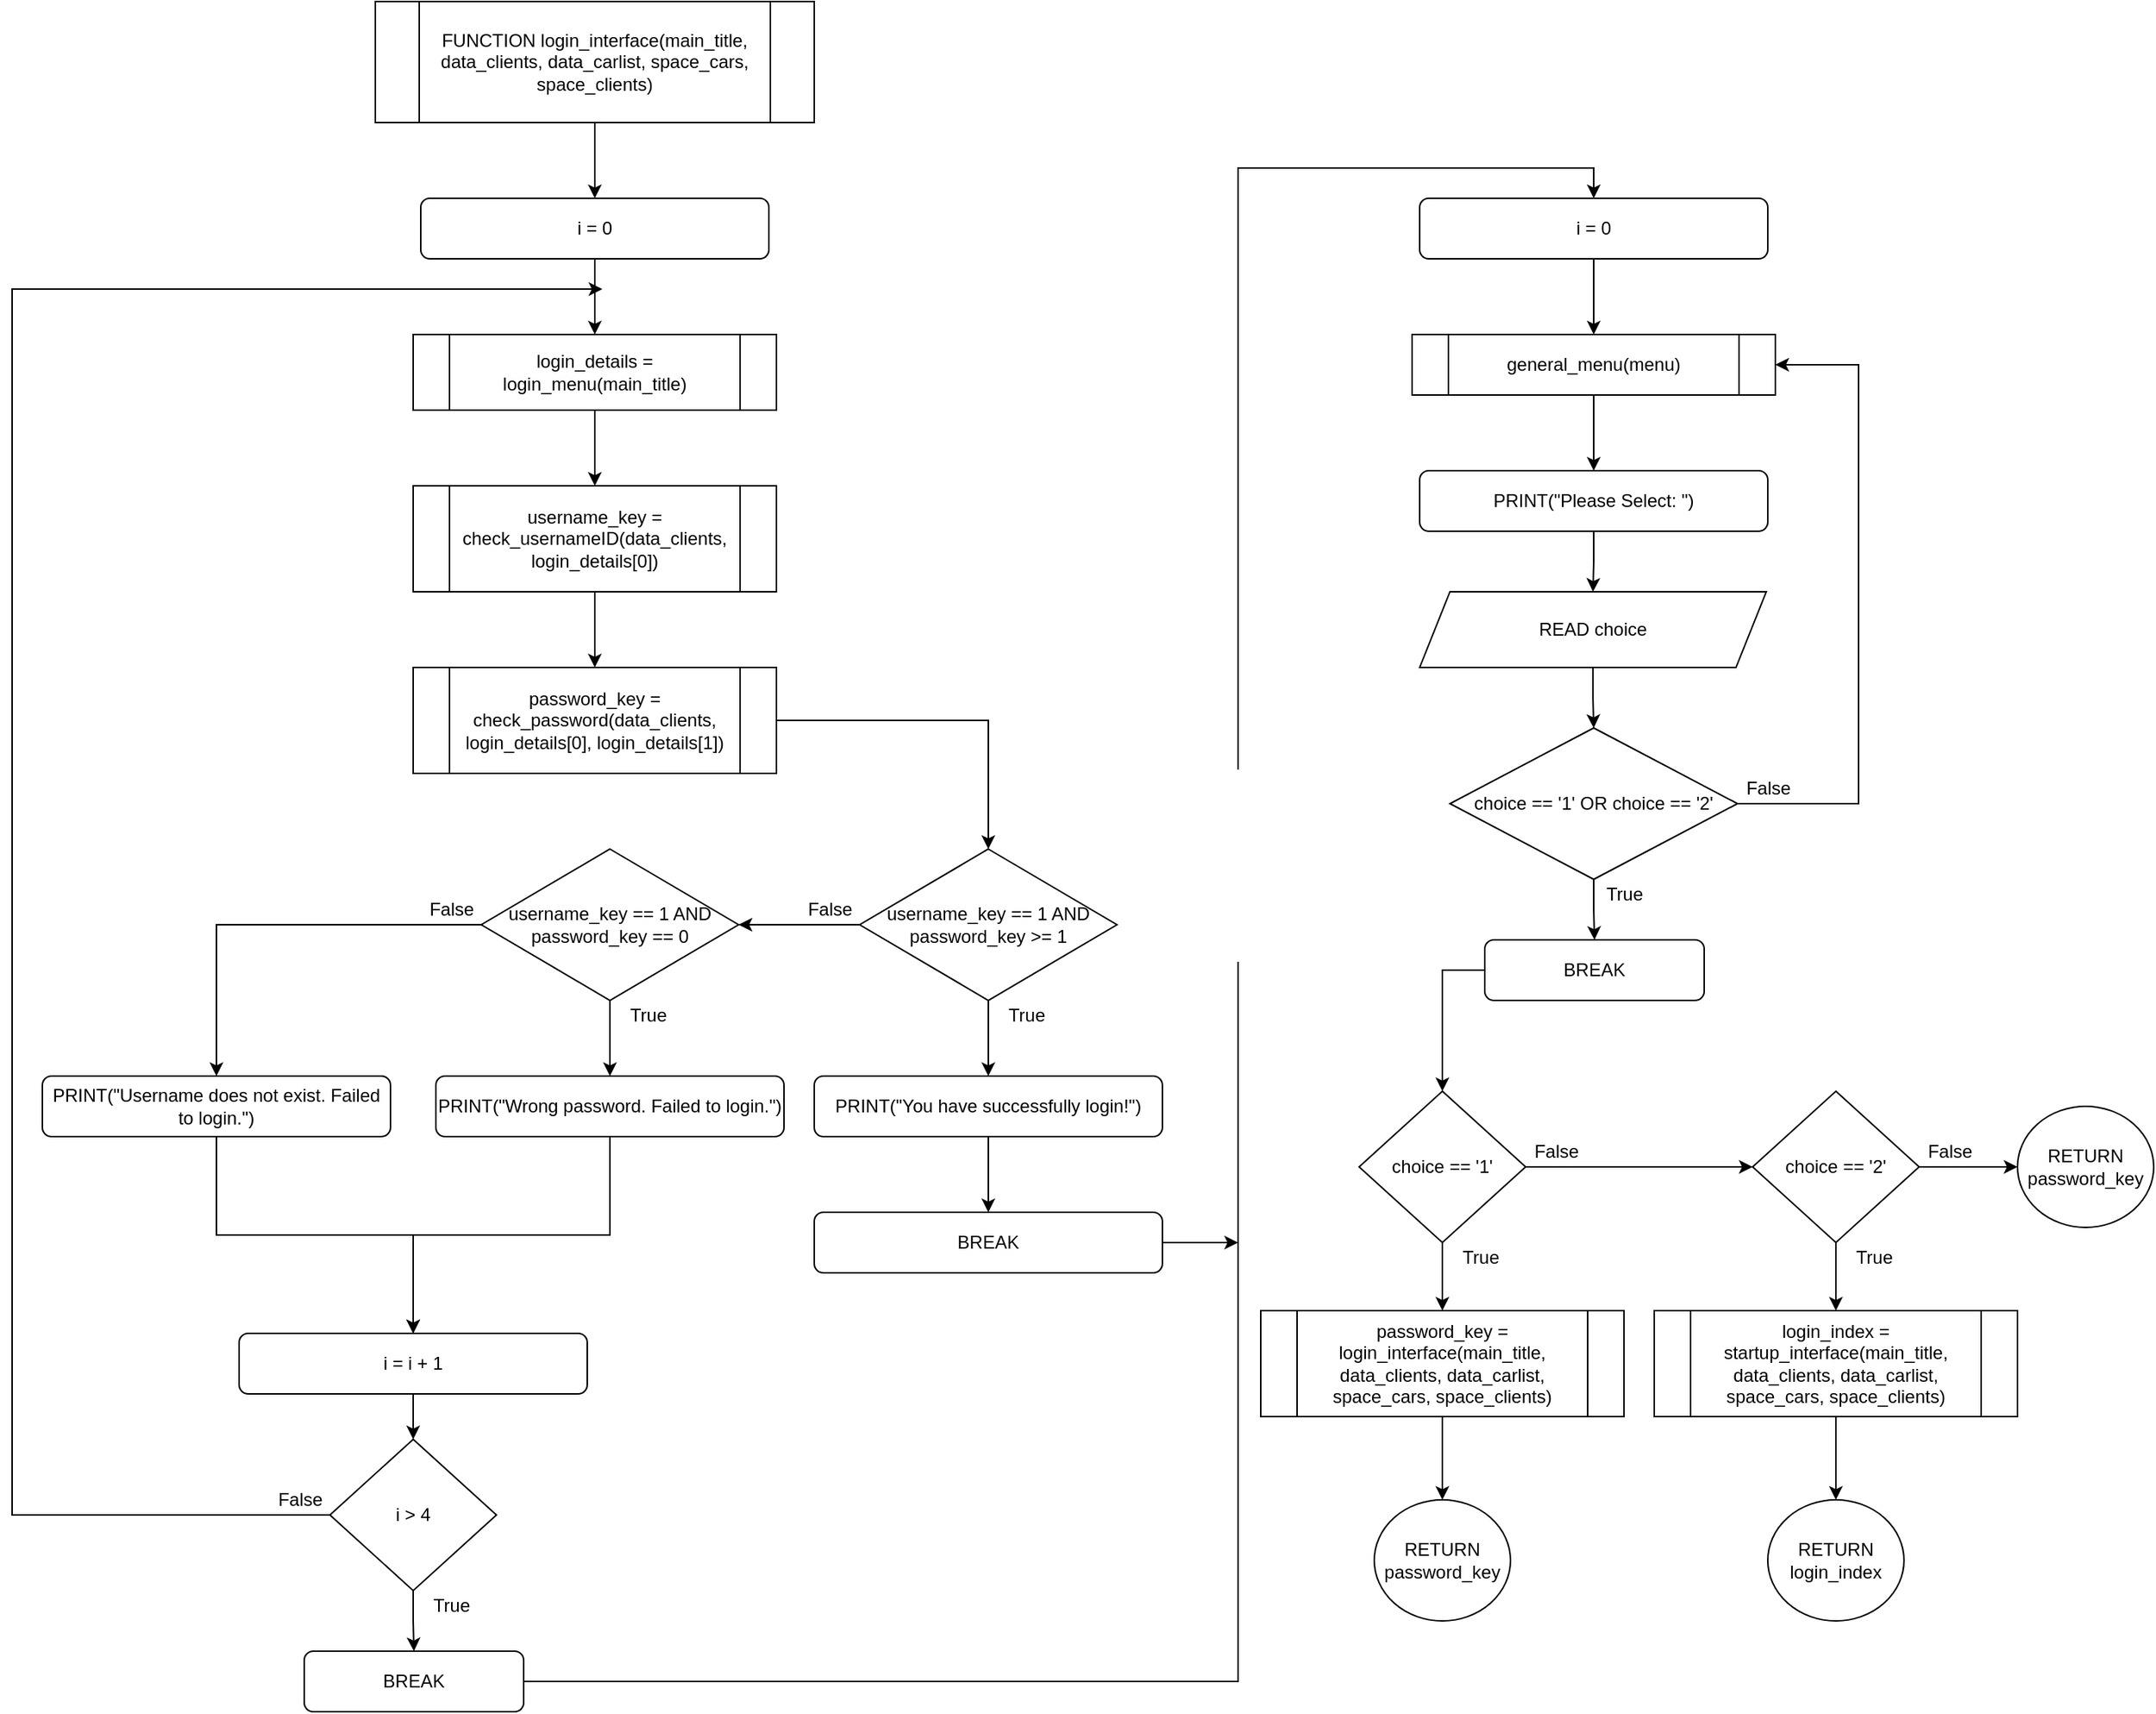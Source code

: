 <mxfile version="14.7.7" type="github">
  <diagram id="NWs0bCM0FhklyOAdTJhX" name="Page-1">
    <mxGraphModel dx="1073" dy="1036" grid="1" gridSize="10" guides="1" tooltips="1" connect="1" arrows="1" fold="1" page="1" pageScale="1" pageWidth="3300" pageHeight="4681" math="0" shadow="0">
      <root>
        <mxCell id="0" />
        <mxCell id="1" parent="0" />
        <mxCell id="0SITJnCV9gItB9W7rhjN-3" value="" style="edgeStyle=orthogonalEdgeStyle;rounded=0;orthogonalLoop=1;jettySize=auto;html=1;" parent="1" source="0SITJnCV9gItB9W7rhjN-1" target="0SITJnCV9gItB9W7rhjN-2" edge="1">
          <mxGeometry relative="1" as="geometry" />
        </mxCell>
        <mxCell id="0SITJnCV9gItB9W7rhjN-1" value="FUNCTION login_interface(main_title, data_clients, data_carlist, space_cars, space_clients)" style="shape=process;whiteSpace=wrap;html=1;backgroundOutline=1;" parent="1" vertex="1">
          <mxGeometry x="430" y="160" width="290" height="80" as="geometry" />
        </mxCell>
        <mxCell id="pTI3J_RjQum7v7bTPJvj-4" value="" style="edgeStyle=orthogonalEdgeStyle;rounded=0;orthogonalLoop=1;jettySize=auto;html=1;" edge="1" parent="1" source="0SITJnCV9gItB9W7rhjN-2" target="pTI3J_RjQum7v7bTPJvj-3">
          <mxGeometry relative="1" as="geometry" />
        </mxCell>
        <mxCell id="0SITJnCV9gItB9W7rhjN-2" value="i = 0" style="rounded=1;whiteSpace=wrap;html=1;" parent="1" vertex="1">
          <mxGeometry x="460" y="290" width="230" height="40" as="geometry" />
        </mxCell>
        <mxCell id="0SITJnCV9gItB9W7rhjN-9" value="" style="edgeStyle=orthogonalEdgeStyle;rounded=0;orthogonalLoop=1;jettySize=auto;html=1;" parent="1" source="0SITJnCV9gItB9W7rhjN-6" target="0SITJnCV9gItB9W7rhjN-8" edge="1">
          <mxGeometry relative="1" as="geometry" />
        </mxCell>
        <mxCell id="0SITJnCV9gItB9W7rhjN-6" value="username_key = check_usernameID(data_clients, login_details[0])" style="shape=process;whiteSpace=wrap;html=1;backgroundOutline=1;" parent="1" vertex="1">
          <mxGeometry x="455" y="480" width="240" height="70" as="geometry" />
        </mxCell>
        <mxCell id="0SITJnCV9gItB9W7rhjN-11" value="" style="edgeStyle=orthogonalEdgeStyle;rounded=0;orthogonalLoop=1;jettySize=auto;html=1;" parent="1" source="0SITJnCV9gItB9W7rhjN-8" target="0SITJnCV9gItB9W7rhjN-10" edge="1">
          <mxGeometry relative="1" as="geometry" />
        </mxCell>
        <mxCell id="0SITJnCV9gItB9W7rhjN-8" value="password_key = check_password(data_clients, login_details[0], login_details[1])" style="shape=process;whiteSpace=wrap;html=1;backgroundOutline=1;" parent="1" vertex="1">
          <mxGeometry x="455" y="600" width="240" height="70" as="geometry" />
        </mxCell>
        <mxCell id="0SITJnCV9gItB9W7rhjN-13" value="" style="edgeStyle=orthogonalEdgeStyle;rounded=0;orthogonalLoop=1;jettySize=auto;html=1;" parent="1" source="0SITJnCV9gItB9W7rhjN-10" target="0SITJnCV9gItB9W7rhjN-12" edge="1">
          <mxGeometry relative="1" as="geometry" />
        </mxCell>
        <mxCell id="0SITJnCV9gItB9W7rhjN-17" value="" style="edgeStyle=orthogonalEdgeStyle;rounded=0;orthogonalLoop=1;jettySize=auto;html=1;" parent="1" source="0SITJnCV9gItB9W7rhjN-10" target="0SITJnCV9gItB9W7rhjN-16" edge="1">
          <mxGeometry relative="1" as="geometry" />
        </mxCell>
        <mxCell id="0SITJnCV9gItB9W7rhjN-10" value="username_key == 1 AND password_key &gt;= 1" style="rhombus;whiteSpace=wrap;html=1;" parent="1" vertex="1">
          <mxGeometry x="750" y="720" width="170" height="100" as="geometry" />
        </mxCell>
        <mxCell id="0SITJnCV9gItB9W7rhjN-15" value="" style="edgeStyle=orthogonalEdgeStyle;rounded=0;orthogonalLoop=1;jettySize=auto;html=1;" parent="1" source="0SITJnCV9gItB9W7rhjN-12" target="0SITJnCV9gItB9W7rhjN-14" edge="1">
          <mxGeometry relative="1" as="geometry" />
        </mxCell>
        <mxCell id="0SITJnCV9gItB9W7rhjN-12" value="PRINT(&quot;You have successfully login!&quot;)" style="rounded=1;whiteSpace=wrap;html=1;" parent="1" vertex="1">
          <mxGeometry x="720" y="870" width="230" height="40" as="geometry" />
        </mxCell>
        <mxCell id="0SITJnCV9gItB9W7rhjN-57" style="edgeStyle=orthogonalEdgeStyle;rounded=0;orthogonalLoop=1;jettySize=auto;html=1;" parent="1" source="0SITJnCV9gItB9W7rhjN-14" edge="1">
          <mxGeometry relative="1" as="geometry">
            <mxPoint x="1000" y="980" as="targetPoint" />
          </mxGeometry>
        </mxCell>
        <mxCell id="0SITJnCV9gItB9W7rhjN-14" value="BREAK" style="rounded=1;whiteSpace=wrap;html=1;" parent="1" vertex="1">
          <mxGeometry x="720" y="960" width="230" height="40" as="geometry" />
        </mxCell>
        <mxCell id="0SITJnCV9gItB9W7rhjN-19" value="" style="edgeStyle=orthogonalEdgeStyle;rounded=0;orthogonalLoop=1;jettySize=auto;html=1;" parent="1" source="0SITJnCV9gItB9W7rhjN-16" target="0SITJnCV9gItB9W7rhjN-18" edge="1">
          <mxGeometry relative="1" as="geometry" />
        </mxCell>
        <mxCell id="pTI3J_RjQum7v7bTPJvj-2" style="edgeStyle=orthogonalEdgeStyle;rounded=0;orthogonalLoop=1;jettySize=auto;html=1;entryX=0.5;entryY=0;entryDx=0;entryDy=0;" edge="1" parent="1" source="0SITJnCV9gItB9W7rhjN-16" target="0SITJnCV9gItB9W7rhjN-22">
          <mxGeometry relative="1" as="geometry" />
        </mxCell>
        <mxCell id="0SITJnCV9gItB9W7rhjN-16" value="username_key == 1 AND password_key == 0" style="rhombus;whiteSpace=wrap;html=1;" parent="1" vertex="1">
          <mxGeometry x="500" y="720" width="170" height="100" as="geometry" />
        </mxCell>
        <mxCell id="0SITJnCV9gItB9W7rhjN-26" style="edgeStyle=orthogonalEdgeStyle;rounded=0;orthogonalLoop=1;jettySize=auto;html=1;entryX=0.5;entryY=0;entryDx=0;entryDy=0;" parent="1" source="0SITJnCV9gItB9W7rhjN-18" target="0SITJnCV9gItB9W7rhjN-24" edge="1">
          <mxGeometry relative="1" as="geometry" />
        </mxCell>
        <mxCell id="0SITJnCV9gItB9W7rhjN-18" value="PRINT(&quot;Wrong password. Failed to login.&quot;)" style="rounded=1;whiteSpace=wrap;html=1;" parent="1" vertex="1">
          <mxGeometry x="470" y="870" width="230" height="40" as="geometry" />
        </mxCell>
        <mxCell id="0SITJnCV9gItB9W7rhjN-25" style="edgeStyle=orthogonalEdgeStyle;rounded=0;orthogonalLoop=1;jettySize=auto;html=1;" parent="1" source="0SITJnCV9gItB9W7rhjN-22" target="0SITJnCV9gItB9W7rhjN-24" edge="1">
          <mxGeometry relative="1" as="geometry" />
        </mxCell>
        <mxCell id="0SITJnCV9gItB9W7rhjN-22" value="PRINT(&quot;Username does not exist. Failed to login.&quot;)" style="rounded=1;whiteSpace=wrap;html=1;" parent="1" vertex="1">
          <mxGeometry x="210" y="870" width="230" height="40" as="geometry" />
        </mxCell>
        <mxCell id="0SITJnCV9gItB9W7rhjN-31" value="" style="edgeStyle=orthogonalEdgeStyle;rounded=0;orthogonalLoop=1;jettySize=auto;html=1;" parent="1" source="0SITJnCV9gItB9W7rhjN-24" target="0SITJnCV9gItB9W7rhjN-27" edge="1">
          <mxGeometry relative="1" as="geometry" />
        </mxCell>
        <mxCell id="0SITJnCV9gItB9W7rhjN-24" value="i = i + 1" style="rounded=1;whiteSpace=wrap;html=1;" parent="1" vertex="1">
          <mxGeometry x="340" y="1040" width="230" height="40" as="geometry" />
        </mxCell>
        <mxCell id="0SITJnCV9gItB9W7rhjN-29" value="" style="edgeStyle=orthogonalEdgeStyle;rounded=0;orthogonalLoop=1;jettySize=auto;html=1;" parent="1" source="0SITJnCV9gItB9W7rhjN-27" target="0SITJnCV9gItB9W7rhjN-28" edge="1">
          <mxGeometry relative="1" as="geometry" />
        </mxCell>
        <mxCell id="0SITJnCV9gItB9W7rhjN-43" style="edgeStyle=orthogonalEdgeStyle;rounded=0;orthogonalLoop=1;jettySize=auto;html=1;" parent="1" source="0SITJnCV9gItB9W7rhjN-27" edge="1">
          <mxGeometry relative="1" as="geometry">
            <mxPoint x="580" y="350" as="targetPoint" />
            <Array as="points">
              <mxPoint x="190" y="1160" />
              <mxPoint x="190" y="350" />
            </Array>
          </mxGeometry>
        </mxCell>
        <mxCell id="0SITJnCV9gItB9W7rhjN-27" value="i &amp;gt; 4" style="rhombus;whiteSpace=wrap;html=1;" parent="1" vertex="1">
          <mxGeometry x="400" y="1110" width="110" height="100" as="geometry" />
        </mxCell>
        <mxCell id="0SITJnCV9gItB9W7rhjN-56" style="edgeStyle=orthogonalEdgeStyle;rounded=0;orthogonalLoop=1;jettySize=auto;html=1;entryX=0.5;entryY=0;entryDx=0;entryDy=0;" parent="1" source="0SITJnCV9gItB9W7rhjN-28" target="0SITJnCV9gItB9W7rhjN-44" edge="1">
          <mxGeometry relative="1" as="geometry">
            <Array as="points">
              <mxPoint x="1000" y="1270" />
              <mxPoint x="1000" y="270" />
              <mxPoint x="1235" y="270" />
            </Array>
          </mxGeometry>
        </mxCell>
        <mxCell id="0SITJnCV9gItB9W7rhjN-28" value="BREAK" style="rounded=1;whiteSpace=wrap;html=1;" parent="1" vertex="1">
          <mxGeometry x="383" y="1250" width="145" height="40" as="geometry" />
        </mxCell>
        <mxCell id="0SITJnCV9gItB9W7rhjN-33" value="True" style="text;html=1;align=center;verticalAlign=middle;resizable=0;points=[];autosize=1;strokeColor=none;" parent="1" vertex="1">
          <mxGeometry x="590" y="820" width="40" height="20" as="geometry" />
        </mxCell>
        <mxCell id="0SITJnCV9gItB9W7rhjN-34" value="True" style="text;html=1;align=center;verticalAlign=middle;resizable=0;points=[];autosize=1;strokeColor=none;" parent="1" vertex="1">
          <mxGeometry x="840" y="820" width="40" height="20" as="geometry" />
        </mxCell>
        <mxCell id="0SITJnCV9gItB9W7rhjN-35" value="False" style="text;html=1;align=center;verticalAlign=middle;resizable=0;points=[];autosize=1;strokeColor=none;" parent="1" vertex="1">
          <mxGeometry x="460" y="750" width="40" height="20" as="geometry" />
        </mxCell>
        <mxCell id="0SITJnCV9gItB9W7rhjN-36" value="False" style="text;html=1;align=center;verticalAlign=middle;resizable=0;points=[];autosize=1;strokeColor=none;" parent="1" vertex="1">
          <mxGeometry x="710" y="750" width="40" height="20" as="geometry" />
        </mxCell>
        <mxCell id="0SITJnCV9gItB9W7rhjN-37" value="True" style="text;html=1;align=center;verticalAlign=middle;resizable=0;points=[];autosize=1;strokeColor=none;" parent="1" vertex="1">
          <mxGeometry x="460" y="1210" width="40" height="20" as="geometry" />
        </mxCell>
        <mxCell id="0SITJnCV9gItB9W7rhjN-41" value="False" style="text;html=1;align=center;verticalAlign=middle;resizable=0;points=[];autosize=1;strokeColor=none;" parent="1" vertex="1">
          <mxGeometry x="360" y="1140" width="40" height="20" as="geometry" />
        </mxCell>
        <mxCell id="0SITJnCV9gItB9W7rhjN-47" value="" style="edgeStyle=orthogonalEdgeStyle;rounded=0;orthogonalLoop=1;jettySize=auto;html=1;" parent="1" source="0SITJnCV9gItB9W7rhjN-44" target="0SITJnCV9gItB9W7rhjN-45" edge="1">
          <mxGeometry relative="1" as="geometry" />
        </mxCell>
        <mxCell id="0SITJnCV9gItB9W7rhjN-44" value="i = 0" style="rounded=1;whiteSpace=wrap;html=1;" parent="1" vertex="1">
          <mxGeometry x="1120" y="290" width="230" height="40" as="geometry" />
        </mxCell>
        <mxCell id="0SITJnCV9gItB9W7rhjN-49" value="" style="edgeStyle=orthogonalEdgeStyle;rounded=0;orthogonalLoop=1;jettySize=auto;html=1;" parent="1" source="0SITJnCV9gItB9W7rhjN-45" target="0SITJnCV9gItB9W7rhjN-48" edge="1">
          <mxGeometry relative="1" as="geometry" />
        </mxCell>
        <mxCell id="0SITJnCV9gItB9W7rhjN-45" value="general_menu(menu)" style="shape=process;whiteSpace=wrap;html=1;backgroundOutline=1;" parent="1" vertex="1">
          <mxGeometry x="1115" y="380" width="240" height="40" as="geometry" />
        </mxCell>
        <mxCell id="0SITJnCV9gItB9W7rhjN-51" value="" style="edgeStyle=orthogonalEdgeStyle;rounded=0;orthogonalLoop=1;jettySize=auto;html=1;" parent="1" source="0SITJnCV9gItB9W7rhjN-48" target="0SITJnCV9gItB9W7rhjN-50" edge="1">
          <mxGeometry relative="1" as="geometry" />
        </mxCell>
        <mxCell id="0SITJnCV9gItB9W7rhjN-48" value="PRINT(&quot;Please Select: &quot;)" style="rounded=1;whiteSpace=wrap;html=1;" parent="1" vertex="1">
          <mxGeometry x="1120" y="470" width="230" height="40" as="geometry" />
        </mxCell>
        <mxCell id="0SITJnCV9gItB9W7rhjN-53" value="" style="edgeStyle=orthogonalEdgeStyle;rounded=0;orthogonalLoop=1;jettySize=auto;html=1;" parent="1" source="0SITJnCV9gItB9W7rhjN-50" target="0SITJnCV9gItB9W7rhjN-52" edge="1">
          <mxGeometry relative="1" as="geometry" />
        </mxCell>
        <mxCell id="0SITJnCV9gItB9W7rhjN-50" value="READ choice" style="shape=parallelogram;perimeter=parallelogramPerimeter;whiteSpace=wrap;html=1;fixedSize=1;" parent="1" vertex="1">
          <mxGeometry x="1120" y="550" width="229" height="50" as="geometry" />
        </mxCell>
        <mxCell id="0SITJnCV9gItB9W7rhjN-55" value="" style="edgeStyle=orthogonalEdgeStyle;rounded=0;orthogonalLoop=1;jettySize=auto;html=1;" parent="1" source="0SITJnCV9gItB9W7rhjN-52" target="0SITJnCV9gItB9W7rhjN-54" edge="1">
          <mxGeometry relative="1" as="geometry" />
        </mxCell>
        <mxCell id="0SITJnCV9gItB9W7rhjN-78" style="edgeStyle=orthogonalEdgeStyle;rounded=0;orthogonalLoop=1;jettySize=auto;html=1;entryX=1;entryY=0.5;entryDx=0;entryDy=0;" parent="1" source="0SITJnCV9gItB9W7rhjN-52" target="0SITJnCV9gItB9W7rhjN-45" edge="1">
          <mxGeometry relative="1" as="geometry">
            <Array as="points">
              <mxPoint x="1410" y="690" />
              <mxPoint x="1410" y="400" />
            </Array>
          </mxGeometry>
        </mxCell>
        <mxCell id="0SITJnCV9gItB9W7rhjN-52" value="choice == &#39;1&#39; OR choice == &#39;2&#39;" style="rhombus;whiteSpace=wrap;html=1;" parent="1" vertex="1">
          <mxGeometry x="1140" y="640" width="190" height="100" as="geometry" />
        </mxCell>
        <mxCell id="0SITJnCV9gItB9W7rhjN-60" style="edgeStyle=orthogonalEdgeStyle;rounded=0;orthogonalLoop=1;jettySize=auto;html=1;entryX=0.5;entryY=0;entryDx=0;entryDy=0;exitX=0;exitY=0.5;exitDx=0;exitDy=0;" parent="1" source="0SITJnCV9gItB9W7rhjN-54" target="0SITJnCV9gItB9W7rhjN-58" edge="1">
          <mxGeometry relative="1" as="geometry" />
        </mxCell>
        <mxCell id="0SITJnCV9gItB9W7rhjN-54" value="BREAK" style="rounded=1;whiteSpace=wrap;html=1;" parent="1" vertex="1">
          <mxGeometry x="1163" y="780" width="145" height="40" as="geometry" />
        </mxCell>
        <mxCell id="0SITJnCV9gItB9W7rhjN-61" style="edgeStyle=orthogonalEdgeStyle;rounded=0;orthogonalLoop=1;jettySize=auto;html=1;entryX=0;entryY=0.5;entryDx=0;entryDy=0;" parent="1" source="0SITJnCV9gItB9W7rhjN-58" target="0SITJnCV9gItB9W7rhjN-59" edge="1">
          <mxGeometry relative="1" as="geometry" />
        </mxCell>
        <mxCell id="0SITJnCV9gItB9W7rhjN-63" style="edgeStyle=orthogonalEdgeStyle;rounded=0;orthogonalLoop=1;jettySize=auto;html=1;" parent="1" source="0SITJnCV9gItB9W7rhjN-58" target="0SITJnCV9gItB9W7rhjN-62" edge="1">
          <mxGeometry relative="1" as="geometry" />
        </mxCell>
        <mxCell id="0SITJnCV9gItB9W7rhjN-58" value="choice == &#39;1&#39;" style="rhombus;whiteSpace=wrap;html=1;" parent="1" vertex="1">
          <mxGeometry x="1080" y="880" width="110" height="100" as="geometry" />
        </mxCell>
        <mxCell id="0SITJnCV9gItB9W7rhjN-71" value="" style="edgeStyle=orthogonalEdgeStyle;rounded=0;orthogonalLoop=1;jettySize=auto;html=1;" parent="1" source="0SITJnCV9gItB9W7rhjN-59" target="0SITJnCV9gItB9W7rhjN-69" edge="1">
          <mxGeometry relative="1" as="geometry" />
        </mxCell>
        <mxCell id="0SITJnCV9gItB9W7rhjN-75" style="edgeStyle=orthogonalEdgeStyle;rounded=0;orthogonalLoop=1;jettySize=auto;html=1;" parent="1" source="0SITJnCV9gItB9W7rhjN-59" target="0SITJnCV9gItB9W7rhjN-74" edge="1">
          <mxGeometry relative="1" as="geometry" />
        </mxCell>
        <mxCell id="0SITJnCV9gItB9W7rhjN-59" value="choice == &#39;2&#39;" style="rhombus;whiteSpace=wrap;html=1;" parent="1" vertex="1">
          <mxGeometry x="1340" y="880" width="110" height="100" as="geometry" />
        </mxCell>
        <mxCell id="0SITJnCV9gItB9W7rhjN-67" value="" style="edgeStyle=orthogonalEdgeStyle;rounded=0;orthogonalLoop=1;jettySize=auto;html=1;" parent="1" source="0SITJnCV9gItB9W7rhjN-62" target="0SITJnCV9gItB9W7rhjN-66" edge="1">
          <mxGeometry relative="1" as="geometry" />
        </mxCell>
        <mxCell id="0SITJnCV9gItB9W7rhjN-62" value="password_key = login_interface(main_title, data_clients, data_carlist, space_cars, space_clients)" style="shape=process;whiteSpace=wrap;html=1;backgroundOutline=1;" parent="1" vertex="1">
          <mxGeometry x="1015" y="1025" width="240" height="70" as="geometry" />
        </mxCell>
        <mxCell id="0SITJnCV9gItB9W7rhjN-64" value="True" style="text;html=1;align=center;verticalAlign=middle;resizable=0;points=[];autosize=1;strokeColor=none;" parent="1" vertex="1">
          <mxGeometry x="1140" y="980" width="40" height="20" as="geometry" />
        </mxCell>
        <mxCell id="0SITJnCV9gItB9W7rhjN-65" value="False" style="text;html=1;align=center;verticalAlign=middle;resizable=0;points=[];autosize=1;strokeColor=none;" parent="1" vertex="1">
          <mxGeometry x="1190" y="910" width="40" height="20" as="geometry" />
        </mxCell>
        <mxCell id="0SITJnCV9gItB9W7rhjN-66" value="RETURN password_key" style="ellipse;whiteSpace=wrap;html=1;" parent="1" vertex="1">
          <mxGeometry x="1090" y="1150" width="90" height="80" as="geometry" />
        </mxCell>
        <mxCell id="0SITJnCV9gItB9W7rhjN-68" value="" style="edgeStyle=orthogonalEdgeStyle;rounded=0;orthogonalLoop=1;jettySize=auto;html=1;" parent="1" source="0SITJnCV9gItB9W7rhjN-69" target="0SITJnCV9gItB9W7rhjN-70" edge="1">
          <mxGeometry relative="1" as="geometry" />
        </mxCell>
        <mxCell id="0SITJnCV9gItB9W7rhjN-69" value="login_index = startup_interface(main_title, data_clients, data_carlist, space_cars, space_clients)" style="shape=process;whiteSpace=wrap;html=1;backgroundOutline=1;" parent="1" vertex="1">
          <mxGeometry x="1275" y="1025" width="240" height="70" as="geometry" />
        </mxCell>
        <mxCell id="0SITJnCV9gItB9W7rhjN-70" value="RETURN login_index" style="ellipse;whiteSpace=wrap;html=1;" parent="1" vertex="1">
          <mxGeometry x="1350" y="1150" width="90" height="80" as="geometry" />
        </mxCell>
        <mxCell id="0SITJnCV9gItB9W7rhjN-72" value="True" style="text;html=1;align=center;verticalAlign=middle;resizable=0;points=[];autosize=1;strokeColor=none;" parent="1" vertex="1">
          <mxGeometry x="1400" y="980" width="40" height="20" as="geometry" />
        </mxCell>
        <mxCell id="0SITJnCV9gItB9W7rhjN-74" value="RETURN password_key" style="ellipse;whiteSpace=wrap;html=1;" parent="1" vertex="1">
          <mxGeometry x="1515" y="890" width="90" height="80" as="geometry" />
        </mxCell>
        <mxCell id="0SITJnCV9gItB9W7rhjN-76" value="False" style="text;html=1;align=center;verticalAlign=middle;resizable=0;points=[];autosize=1;strokeColor=none;" parent="1" vertex="1">
          <mxGeometry x="1450" y="910" width="40" height="20" as="geometry" />
        </mxCell>
        <mxCell id="0SITJnCV9gItB9W7rhjN-77" value="True" style="text;html=1;align=center;verticalAlign=middle;resizable=0;points=[];autosize=1;strokeColor=none;" parent="1" vertex="1">
          <mxGeometry x="1235" y="740" width="40" height="20" as="geometry" />
        </mxCell>
        <mxCell id="pTI3J_RjQum7v7bTPJvj-1" value="False" style="text;html=1;align=center;verticalAlign=middle;resizable=0;points=[];autosize=1;strokeColor=none;" vertex="1" parent="1">
          <mxGeometry x="1330" y="670" width="40" height="20" as="geometry" />
        </mxCell>
        <mxCell id="pTI3J_RjQum7v7bTPJvj-5" value="" style="edgeStyle=orthogonalEdgeStyle;rounded=0;orthogonalLoop=1;jettySize=auto;html=1;" edge="1" parent="1" source="pTI3J_RjQum7v7bTPJvj-3" target="0SITJnCV9gItB9W7rhjN-6">
          <mxGeometry relative="1" as="geometry" />
        </mxCell>
        <mxCell id="pTI3J_RjQum7v7bTPJvj-3" value="login_details = login_menu(main_title)" style="shape=process;whiteSpace=wrap;html=1;backgroundOutline=1;" vertex="1" parent="1">
          <mxGeometry x="455" y="380" width="240" height="50" as="geometry" />
        </mxCell>
      </root>
    </mxGraphModel>
  </diagram>
</mxfile>
